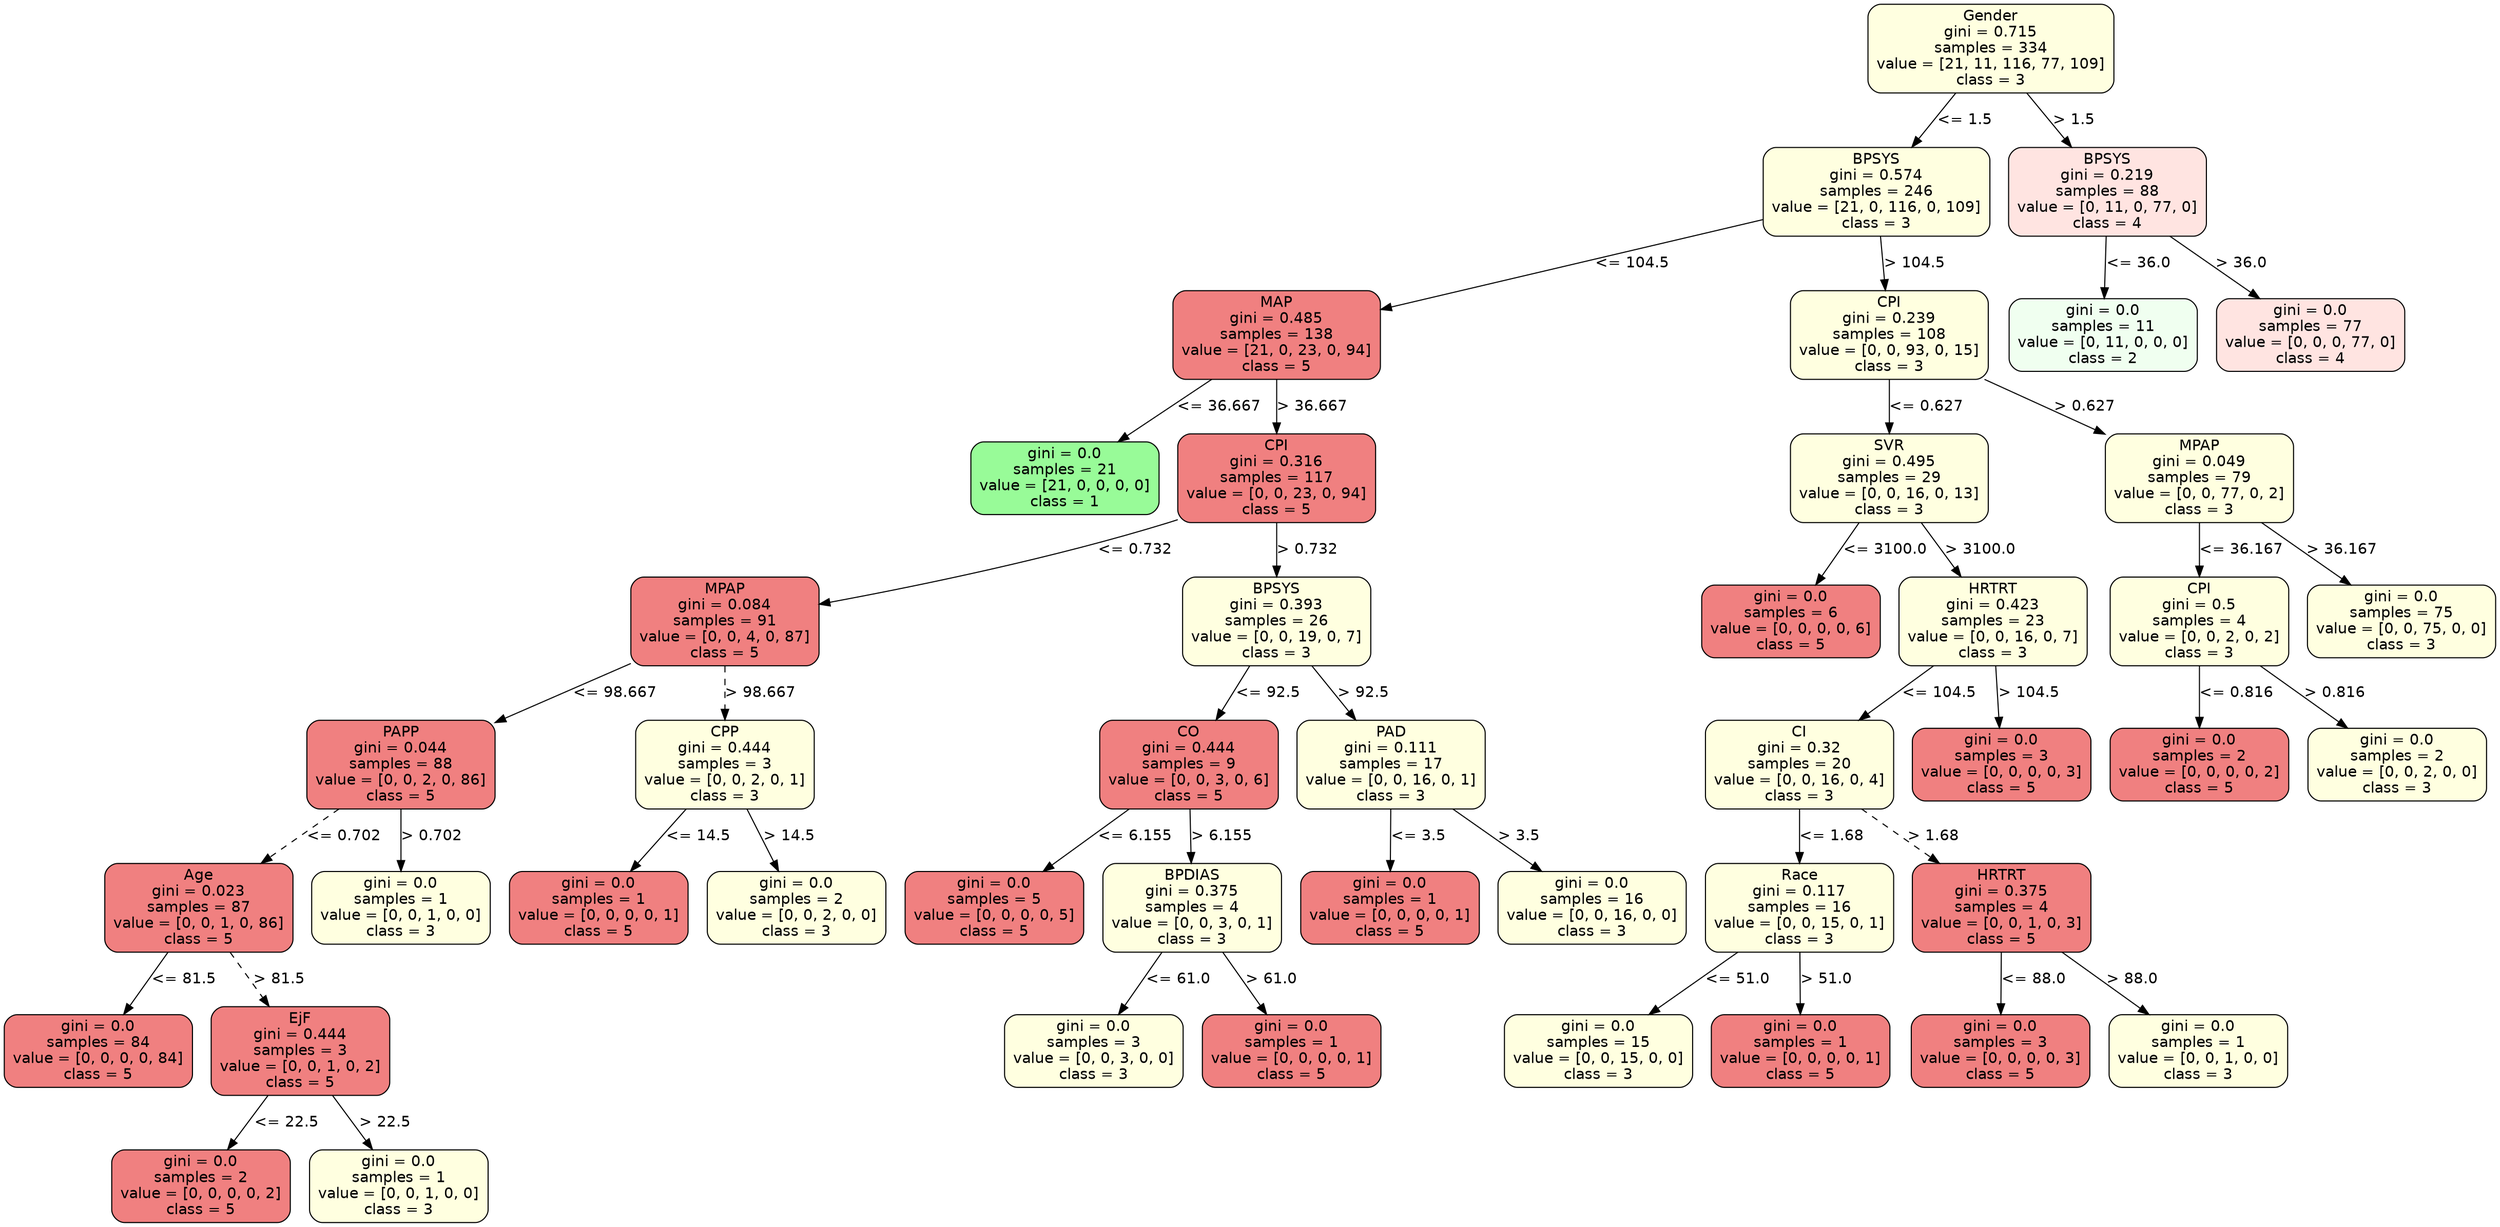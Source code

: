 strict digraph Tree {
	graph [bb="0,0,1989,1140"];
	node [color=black,
		fontname=helvetica,
		label="\N",
		shape=box,
		style="filled, rounded"
	];
	edge [fontname=helvetica];
	0	 [fillcolor=lightyellow,
		height=1.1528,
		label="Gender\ngini = 0.715\nsamples = 334\nvalue = [21, 11, 116, 77, 109]\nclass = 3",
		pos="1587.5,1098.5",
		width=2.6667];
	1	 [fillcolor=lightyellow,
		height=1.1528,
		label="BPSYS\ngini = 0.574\nsamples = 246\nvalue = [21, 0, 116, 0, 109]\nclass = 3",
		pos="1496.5,964.5",
		width=2.4583];
	0 -> 1	 [label="<= 1.5",
		labelangle=45,
		labeldistance=2.5,
		lp="1565.5,1031.5",
		op="<=",
		param=1.5,
		pos="e,1524.8,1006.1 1559.2,1056.8 1550.1,1043.5 1540,1028.5 1530.5,1014.6",
		style=solid];
	42	 [fillcolor=mistyrose,
		height=1.1528,
		label="BPSYS\ngini = 0.219\nsamples = 88\nvalue = [0, 11, 0, 77, 0]\nclass = 4",
		pos="1680.5,964.5",
		width=2.1528];
	0 -> 42	 [label="> 1.5",
		labelangle=-45,
		labeldistance=2.5,
		lp="1653,1031.5",
		op=">",
		param=1.5,
		pos="e,1651.6,1006.1 1616.4,1056.8 1625.7,1043.5 1636.1,1028.5 1645.7,1014.6",
		style=solid];
	2	 [fillcolor=lightcoral,
		height=1.1528,
		label="MAP\ngini = 0.485\nsamples = 138\nvalue = [21, 0, 23, 0, 94]\nclass = 5",
		pos="1015.5,830.5",
		width=2.25];
	1 -> 2	 [label="<= 104.5",
		lp="1298,897.5",
		op="<=",
		param=104.5,
		pos="e,1096.7,853.11 1408,939.84 1322.3,915.97 1193,879.94 1106.5,855.84",
		style=solid];
	25	 [fillcolor=lightyellow,
		height=1.1528,
		label="CPI\ngini = 0.239\nsamples = 108\nvalue = [0, 0, 93, 0, 15]\nclass = 3",
		pos="1505.5,830.5",
		width=2.1528];
	1 -> 25	 [label="> 104.5",
		lp="1524.5,897.5",
		op=">",
		param=104.5,
		pos="e,1502.7,872.14 1499.3,922.84 1500.2,909.98 1501.1,895.66 1502,882.21",
		style=solid];
	3	 [fillcolor=palegreen,
		height=0.94444,
		label="gini = 0.0\nsamples = 21\nvalue = [21, 0, 0, 0, 0]\nclass = 1",
		pos="846.5,696.5",
		width=2.0417];
	2 -> 3	 [label="<= 36.667",
		lp="967.5,763.5",
		op="<=",
		param=36.667,
		pos="e,889.38,730.5 962.95,788.84 942.08,772.29 918.16,753.32 897.45,736.9",
		style=solid];
	4	 [fillcolor=lightcoral,
		height=1.1528,
		label="CPI\ngini = 0.316\nsamples = 117\nvalue = [0, 0, 23, 0, 94]\nclass = 5",
		pos="1015.5,696.5",
		width=2.1528];
	2 -> 4	 [label="> 36.667",
		lp="1042.5,763.5",
		op=">",
		param=36.667,
		pos="e,1015.5,738.14 1015.5,788.84 1015.5,775.98 1015.5,761.66 1015.5,748.21",
		style=solid];
	5	 [fillcolor=lightcoral,
		height=1.1528,
		label="MPAP\ngini = 0.084\nsamples = 91\nvalue = [0, 0, 4, 0, 87]\nclass = 5",
		pos="574.5,562.5",
		width=2.0417];
	4 -> 5	 [label="<= 0.732",
		lp="900,629.5",
		op="<=",
		param=0.732,
		pos="e,648.28,577.49 937.55,658.46 934.51,657.25 931.49,656.09 928.5,655 838.18,622 730.9,595.68 658.29,579.68",
		style=solid];
	16	 [fillcolor=lightyellow,
		height=1.1528,
		label="BPSYS\ngini = 0.393\nsamples = 26\nvalue = [0, 0, 19, 0, 7]\nclass = 3",
		pos="1015.5,562.5",
		width=2.0417];
	4 -> 16	 [label="> 0.732",
		lp="1038.5,629.5",
		op=">",
		param=0.732,
		pos="e,1015.5,604.14 1015.5,654.84 1015.5,641.98 1015.5,627.66 1015.5,614.21",
		style=solid];
	6	 [fillcolor=lightcoral,
		height=1.1528,
		label="PAPP\ngini = 0.044\nsamples = 88\nvalue = [0, 0, 2, 0, 86]\nclass = 5",
		pos="316.5,428.5",
		width=2.0417];
	5 -> 6	 [label="<= 98.667",
		lp="484.5,495.5",
		op="<=",
		param=98.667,
		pos="e,390.18,466.77 500.91,524.28 469.19,507.81 431.95,488.46 399.27,471.49",
		style=solid];
	13	 [fillcolor=lightyellow,
		height=1.1528,
		label="CPP\ngini = 0.444\nsamples = 3\nvalue = [0, 0, 2, 0, 1]\nclass = 3",
		pos="574.5,428.5",
		width=1.9444];
	5 -> 13	 [label="> 98.667",
		lp="601.5,495.5",
		op=">",
		param=98.667,
		pos="e,574.5,470.14 574.5,520.84 574.5,507.98 574.5,493.66 574.5,480.21",
		style=dashed];
	7	 [fillcolor=lightcoral,
		height=1.1528,
		label="Age\ngini = 0.023\nsamples = 87\nvalue = [0, 0, 1, 0, 86]\nclass = 5",
		pos="154.5,294.5",
		width=2.0417];
	6 -> 7	 [label="<= 0.702",
		lp="268,361.5",
		op="<=",
		param=0.702,
		pos="e,204.84,336.14 266.13,386.84 249.22,372.84 230.21,357.13 212.74,342.68",
		style=dashed];
	12	 [fillcolor=lightyellow,
		height=0.94444,
		label="gini = 0.0\nsamples = 1\nvalue = [0, 0, 1, 0, 0]\nclass = 3",
		pos="316.5,294.5",
		width=1.9444];
	6 -> 12	 [label="> 0.702",
		lp="339.5,361.5",
		op=">",
		param=0.702,
		pos="e,316.5,328.5 316.5,386.84 316.5,371.6 316.5,354.33 316.5,338.87",
		style=solid];
	8	 [fillcolor=lightcoral,
		height=0.94444,
		label="gini = 0.0\nsamples = 84\nvalue = [0, 0, 0, 0, 84]\nclass = 5",
		pos="73.5,160.5",
		width=2.0417];
	7 -> 8	 [label="<= 81.5",
		lp="140,227.5",
		op="<=",
		param=81.5,
		pos="e,94.054,194.5 129.32,252.84 119.75,237.02 108.86,218.99 99.246,203.09",
		style=solid];
	9	 [fillcolor=lightcoral,
		height=1.1528,
		label="EjF\ngini = 0.444\nsamples = 3\nvalue = [0, 0, 1, 0, 2]\nclass = 5",
		pos="235.5,160.5",
		width=1.9444];
	7 -> 9	 [label="> 81.5",
		lp="217,227.5",
		op=">",
		param=81.5,
		pos="e,210.33,202.14 179.68,252.84 187.69,239.6 196.62,224.82 204.96,211.03",
		style=dashed];
	10	 [fillcolor=lightcoral,
		height=0.94444,
		label="gini = 0.0\nsamples = 2\nvalue = [0, 0, 0, 0, 2]\nclass = 5",
		pos="156.5,34",
		width=1.9444];
	9 -> 10	 [label="<= 22.5",
		lp="220,93.5",
		op="<=",
		param=22.5,
		pos="e,177.82,68.142 209.41,118.73 201.01,105.27 191.68,90.336 183.23,76.803",
		style=solid];
	11	 [fillcolor=lightyellow,
		height=0.94444,
		label="gini = 0.0\nsamples = 1\nvalue = [0, 0, 1, 0, 0]\nclass = 3",
		pos="314.5,34",
		width=1.9444];
	9 -> 11	 [label="> 22.5",
		lp="300,93.5",
		op=">",
		param=22.5,
		pos="e,293.18,68.142 261.59,118.73 269.99,105.27 279.32,90.336 287.77,76.803",
		style=solid];
	14	 [fillcolor=lightcoral,
		height=0.94444,
		label="gini = 0.0\nsamples = 1\nvalue = [0, 0, 0, 0, 1]\nclass = 5",
		pos="474.5,294.5",
		width=1.9444];
	13 -> 14	 [label="<= 14.5",
		lp="551,361.5",
		op="<=",
		param=14.5,
		pos="e,499.88,328.5 543.41,386.84 531.49,370.87 517.9,352.66 505.96,336.65",
		style=solid];
	15	 [fillcolor=lightyellow,
		height=0.94444,
		label="gini = 0.0\nsamples = 2\nvalue = [0, 0, 2, 0, 0]\nclass = 3",
		pos="632.5,294.5",
		width=1.9444];
	13 -> 15	 [label="> 14.5",
		lp="625,361.5",
		op=">",
		param=14.5,
		pos="e,617.78,328.5 592.53,386.84 599.25,371.31 606.89,353.66 613.68,337.98",
		style=solid];
	17	 [fillcolor=lightcoral,
		height=1.1528,
		label="CO\ngini = 0.444\nsamples = 9\nvalue = [0, 0, 3, 0, 6]\nclass = 5",
		pos="945.5,428.5",
		width=1.9444];
	16 -> 17	 [label="<= 92.5",
		lp="1007,495.5",
		op="<=",
		param=92.5,
		pos="e,967.25,470.14 993.74,520.84 986.82,507.6 979.1,492.82 971.9,479.03",
		style=solid];
	22	 [fillcolor=lightyellow,
		height=1.1528,
		label="PAD\ngini = 0.111\nsamples = 17\nvalue = [0, 0, 16, 0, 1]\nclass = 3",
		pos="1107.5,428.5",
		width=2.0417];
	16 -> 22	 [label="> 92.5",
		lp="1084,495.5",
		op=">",
		param=92.5,
		pos="e,1078.9,470.14 1044.1,520.84 1053.3,507.48 1063.5,492.54 1073.1,478.64",
		style=solid];
	18	 [fillcolor=lightcoral,
		height=0.94444,
		label="gini = 0.0\nsamples = 5\nvalue = [0, 0, 0, 0, 5]\nclass = 5",
		pos="790.5,294.5",
		width=1.9444];
	17 -> 18	 [label="<= 6.155",
		lp="901,361.5",
		op="<=",
		param=6.155,
		pos="e,829.83,328.5 897.31,386.84 878.25,370.36 856.42,351.49 837.48,335.12",
		style=solid];
	19	 [fillcolor=lightyellow,
		height=1.1528,
		label="BPDIAS\ngini = 0.375\nsamples = 4\nvalue = [0, 0, 3, 0, 1]\nclass = 3",
		pos="948.5,294.5",
		width=1.9444];
	17 -> 19	 [label="> 6.155",
		lp="970.5,361.5",
		op=">",
		param=6.155,
		pos="e,947.57,336.14 946.43,386.84 946.72,373.98 947.04,359.66 947.34,346.21",
		style=solid];
	20	 [fillcolor=lightyellow,
		height=0.94444,
		label="gini = 0.0\nsamples = 3\nvalue = [0, 0, 3, 0, 0]\nclass = 3",
		pos="869.5,160.5",
		width=1.9444];
	19 -> 20	 [label="<= 61.0",
		lp="935,227.5",
		op="<=",
		param=61.0,
		pos="e,889.55,194.5 923.94,252.84 914.7,237.17 904.18,219.33 894.87,203.53",
		style=solid];
	21	 [fillcolor=lightcoral,
		height=0.94444,
		label="gini = 0.0\nsamples = 1\nvalue = [0, 0, 0, 0, 1]\nclass = 5",
		pos="1027.5,160.5",
		width=1.9444];
	19 -> 21	 [label="> 61.0",
		lp="1010,227.5",
		op=">",
		param=61.0,
		pos="e,1007.5,194.5 973.06,252.84 982.3,237.17 992.82,219.33 1002.1,203.53",
		style=solid];
	23	 [fillcolor=lightcoral,
		height=0.94444,
		label="gini = 0.0\nsamples = 1\nvalue = [0, 0, 0, 0, 1]\nclass = 5",
		pos="1106.5,294.5",
		width=1.9444];
	22 -> 23	 [label="<= 3.5",
		lp="1127.5,361.5",
		op="<=",
		param=3.5,
		pos="e,1106.8,328.5 1107.2,386.84 1107.1,371.6 1106.9,354.33 1106.8,338.87",
		style=solid];
	24	 [fillcolor=lightyellow,
		height=0.94444,
		label="gini = 0.0\nsamples = 16\nvalue = [0, 0, 16, 0, 0]\nclass = 3",
		pos="1268.5,294.5",
		width=2.0417];
	22 -> 24	 [label="> 3.5",
		lp="1209,361.5",
		op=">",
		param=3.5,
		pos="e,1227.6,328.5 1157.6,386.84 1177.4,370.36 1200,351.49 1219.7,335.12",
		style=solid];
	26	 [fillcolor=lightyellow,
		height=1.1528,
		label="SVR\ngini = 0.495\nsamples = 29\nvalue = [0, 0, 16, 0, 13]\nclass = 3",
		pos="1505.5,696.5",
		width=2.1528];
	25 -> 26	 [label="<= 0.627",
		lp="1533,763.5",
		op="<=",
		param=0.627,
		pos="e,1505.5,738.14 1505.5,788.84 1505.5,775.98 1505.5,761.66 1505.5,748.21",
		style=solid];
	37	 [fillcolor=lightyellow,
		height=1.1528,
		label="MPAP\ngini = 0.049\nsamples = 79\nvalue = [0, 0, 77, 0, 2]\nclass = 3",
		pos="1753.5,696.5",
		width=2.0417];
	25 -> 37	 [label="> 0.627",
		lp="1660.5,763.5",
		op=">",
		param=0.627,
		pos="e,1679.8,736.3 1582.6,788.84 1610.6,773.72 1642.3,756.59 1670.7,741.23",
		style=solid];
	27	 [fillcolor=lightcoral,
		height=0.94444,
		label="gini = 0.0\nsamples = 6\nvalue = [0, 0, 0, 0, 6]\nclass = 5",
		pos="1426.5,562.5",
		width=1.9444];
	26 -> 27	 [label="<= 3100.0",
		lp="1499.5,629.5",
		op="<=",
		param=3100.0,
		pos="e,1446.5,596.5 1480.9,654.84 1471.7,639.17 1461.2,621.33 1451.9,605.53",
		style=solid];
	28	 [fillcolor=lightyellow,
		height=1.1528,
		label="HRTRT\ngini = 0.423\nsamples = 23\nvalue = [0, 0, 16, 0, 7]\nclass = 3",
		pos="1588.5,562.5",
		width=2.0417];
	26 -> 28	 [label="> 3100.0",
		lp="1576.5,629.5",
		op=">",
		param=3100.0,
		pos="e,1562.7,604.14 1531.3,654.84 1539.5,641.6 1548.7,626.82 1557.2,613.03",
		style=solid];
	29	 [fillcolor=lightyellow,
		height=1.1528,
		label="CI\ngini = 0.32\nsamples = 20\nvalue = [0, 0, 16, 0, 4]\nclass = 3",
		pos="1433.5,428.5",
		width=2.0417];
	28 -> 29	 [label="<= 104.5",
		lp="1544,495.5",
		op="<=",
		param=104.5,
		pos="e,1481.7,470.14 1540.3,520.84 1524.3,506.97 1506.3,491.41 1489.7,477.07",
		style=solid];
	36	 [fillcolor=lightcoral,
		height=0.94444,
		label="gini = 0.0\nsamples = 3\nvalue = [0, 0, 0, 0, 3]\nclass = 5",
		pos="1595.5,428.5",
		width=1.9444];
	28 -> 36	 [label="> 104.5",
		lp="1615.5,495.5",
		op=">",
		param=104.5,
		pos="e,1593.7,462.5 1590.7,520.84 1591.5,505.6 1592.4,488.33 1593.2,472.87",
		style=solid];
	30	 [fillcolor=lightyellow,
		height=1.1528,
		label="Race\ngini = 0.117\nsamples = 16\nvalue = [0, 0, 15, 0, 1]\nclass = 3",
		pos="1433.5,294.5",
		width=2.0417];
	29 -> 30	 [label="<= 1.68",
		lp="1457,361.5",
		op="<=",
		param=1.68,
		pos="e,1433.5,336.14 1433.5,386.84 1433.5,373.98 1433.5,359.66 1433.5,346.21",
		style=solid];
	33	 [fillcolor=lightcoral,
		height=1.1528,
		label="HRTRT\ngini = 0.375\nsamples = 4\nvalue = [0, 0, 1, 0, 3]\nclass = 5",
		pos="1595.5,294.5",
		width=1.9444];
	29 -> 33	 [label="> 1.68",
		lp="1539,361.5",
		op=">",
		param=1.68,
		pos="e,1545.2,336.14 1483.9,386.84 1500.8,372.84 1519.8,357.13 1537.3,342.68",
		style=dashed];
	31	 [fillcolor=lightyellow,
		height=0.94444,
		label="gini = 0.0\nsamples = 15\nvalue = [0, 0, 15, 0, 0]\nclass = 3",
		pos="1272.5,160.5",
		width=2.0417];
	30 -> 31	 [label="<= 51.0",
		lp="1382,227.5",
		op="<=",
		param=51.0,
		pos="e,1313.4,194.5 1383.4,252.84 1363.6,236.36 1341,217.49 1321.3,201.12",
		style=solid];
	32	 [fillcolor=lightcoral,
		height=0.94444,
		label="gini = 0.0\nsamples = 1\nvalue = [0, 0, 0, 0, 1]\nclass = 5",
		pos="1434.5,160.5",
		width=1.9444];
	30 -> 32	 [label="> 51.0",
		lp="1454,227.5",
		op=">",
		param=51.0,
		pos="e,1434.2,194.5 1433.8,252.84 1433.9,237.6 1434.1,220.33 1434.2,204.87",
		style=solid];
	34	 [fillcolor=lightcoral,
		height=0.94444,
		label="gini = 0.0\nsamples = 3\nvalue = [0, 0, 0, 0, 3]\nclass = 5",
		pos="1594.5,160.5",
		width=1.9444];
	33 -> 34	 [label="<= 88.0",
		lp="1619,227.5",
		op="<=",
		param=88.0,
		pos="e,1594.8,194.5 1595.2,252.84 1595.1,237.6 1594.9,220.33 1594.8,204.87",
		style=solid];
	35	 [fillcolor=lightyellow,
		height=0.94444,
		label="gini = 0.0\nsamples = 1\nvalue = [0, 0, 1, 0, 0]\nclass = 3",
		pos="1752.5,160.5",
		width=1.9444];
	33 -> 35	 [label="> 88.0",
		lp="1699,227.5",
		op=">",
		param=88.0,
		pos="e,1712.7,194.5 1644.3,252.84 1663.6,236.36 1685.7,217.49 1704.9,201.12",
		style=solid];
	38	 [fillcolor=lightyellow,
		height=1.1528,
		label="CPI\ngini = 0.5\nsamples = 4\nvalue = [0, 0, 2, 0, 2]\nclass = 3",
		pos="1753.5,562.5",
		width=1.9444];
	37 -> 38	 [label="<= 36.167",
		lp="1784.5,629.5",
		op="<=",
		param=36.167,
		pos="e,1753.5,604.14 1753.5,654.84 1753.5,641.98 1753.5,627.66 1753.5,614.21",
		style=solid];
	41	 [fillcolor=lightyellow,
		height=0.94444,
		label="gini = 0.0\nsamples = 75\nvalue = [0, 0, 75, 0, 0]\nclass = 3",
		pos="1915.5,562.5",
		width=2.0417];
	37 -> 41	 [label="> 36.167",
		lp="1865.5,629.5",
		op=">",
		param=36.167,
		pos="e,1874.4,596.5 1803.9,654.84 1823.9,638.29 1846.8,619.32 1866.7,602.9",
		style=solid];
	39	 [fillcolor=lightcoral,
		height=0.94444,
		label="gini = 0.0\nsamples = 2\nvalue = [0, 0, 0, 0, 2]\nclass = 5",
		pos="1753.5,428.5",
		width=1.9444];
	38 -> 39	 [label="<= 0.816",
		lp="1781,495.5",
		op="<=",
		param=0.816,
		pos="e,1753.5,462.5 1753.5,520.84 1753.5,505.6 1753.5,488.33 1753.5,472.87",
		style=solid];
	40	 [fillcolor=lightyellow,
		height=0.94444,
		label="gini = 0.0\nsamples = 2\nvalue = [0, 0, 2, 0, 0]\nclass = 3",
		pos="1911.5,428.5",
		width=1.9444];
	38 -> 40	 [label="> 0.816",
		lp="1859.5,495.5",
		op=">",
		param=0.816,
		pos="e,1871.4,462.5 1802.6,520.84 1822.1,504.36 1844.3,485.49 1863.6,469.12",
		style=solid];
	43	 [fillcolor=honeydew,
		height=0.94444,
		label="gini = 0.0\nsamples = 11\nvalue = [0, 11, 0, 0, 0]\nclass = 2",
		pos="1676.5,830.5",
		width=2.0417];
	42 -> 43	 [label="<= 36.0",
		lp="1703,897.5",
		op="<=",
		param=36.0,
		pos="e,1677.5,864.5 1679.3,922.84 1678.8,907.6 1678.3,890.33 1677.8,874.87",
		style=solid];
	44	 [fillcolor=mistyrose,
		height=0.94444,
		label="gini = 0.0\nsamples = 77\nvalue = [0, 0, 0, 77, 0]\nclass = 4",
		pos="1841.5,830.5",
		width=2.0417];
	42 -> 44	 [label="> 36.0",
		lp="1786,897.5",
		op=">",
		param=36.0,
		pos="e,1800.6,864.5 1730.6,922.84 1750.4,906.36 1773,887.49 1792.7,871.12",
		style=solid];
}
